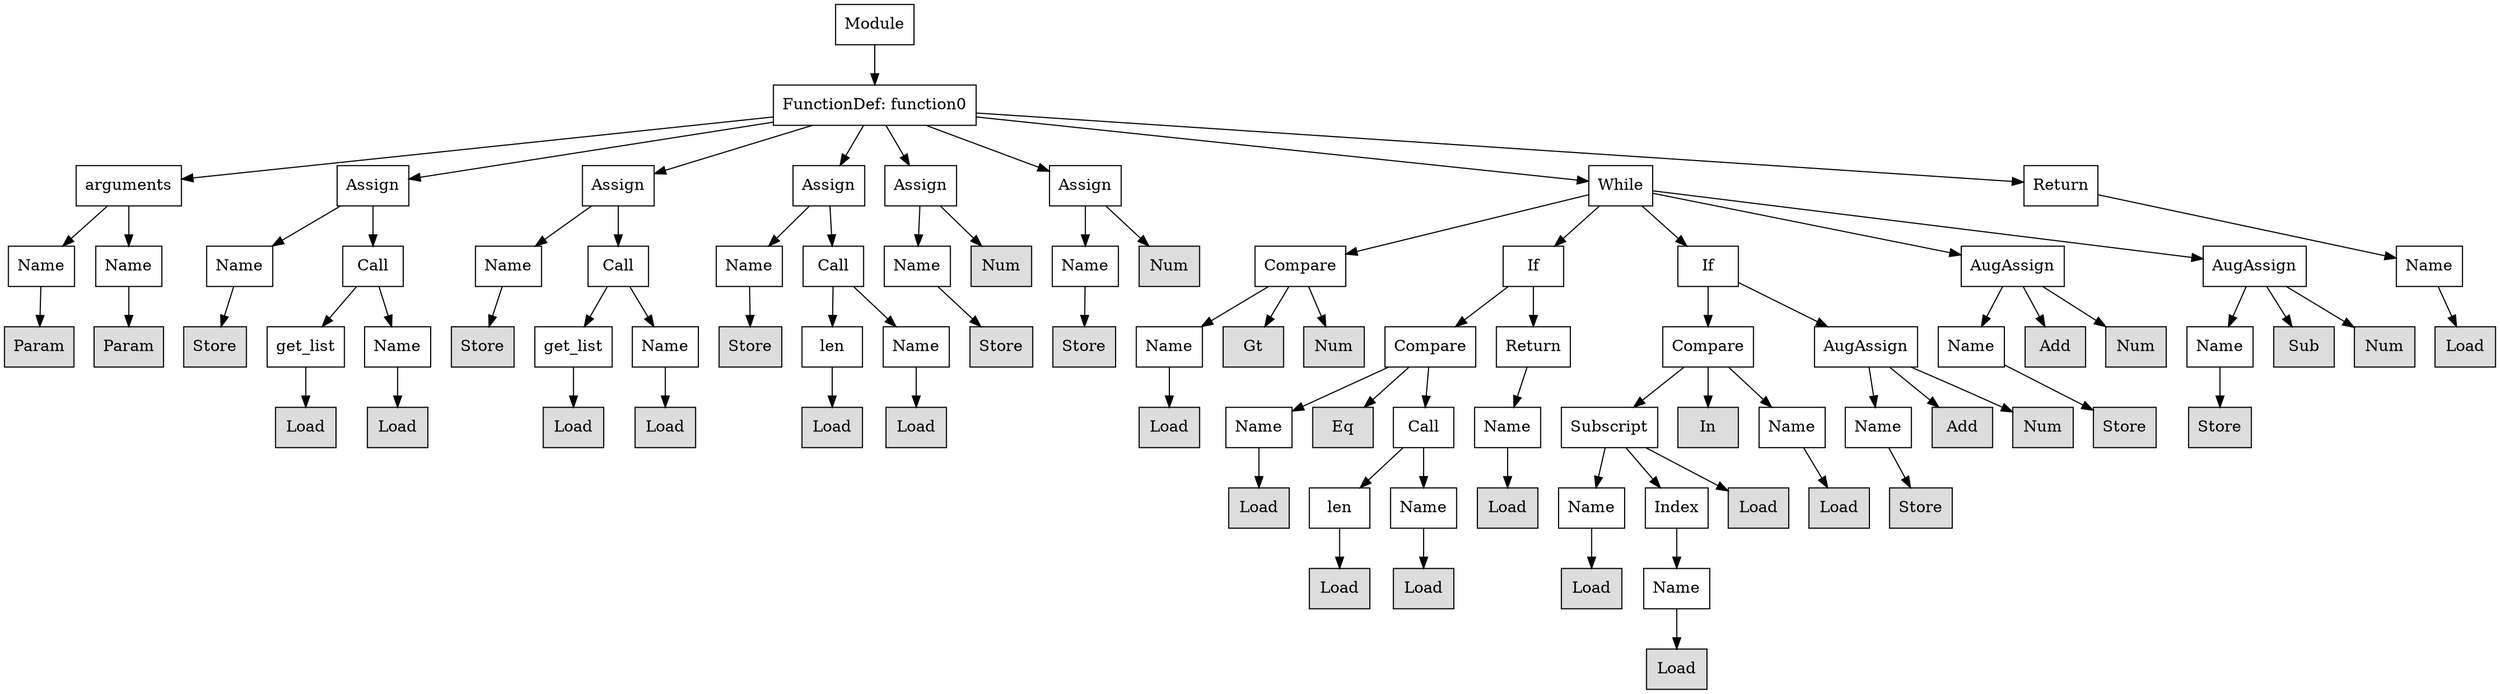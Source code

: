 digraph G {
n0 [shape=rect, label="Module"];
n1 [shape=rect, label="FunctionDef: function0"];
n2 [shape=rect, label="arguments"];
n3 [shape=rect, label="Assign"];
n4 [shape=rect, label="Assign"];
n5 [shape=rect, label="Assign"];
n6 [shape=rect, label="Assign"];
n7 [shape=rect, label="Assign"];
n8 [shape=rect, label="While"];
n9 [shape=rect, label="Return"];
n10 [shape=rect, label="Name"];
n11 [shape=rect, label="Name"];
n12 [shape=rect, label="Name"];
n13 [shape=rect, label="Call"];
n14 [shape=rect, label="Name"];
n15 [shape=rect, label="Call"];
n16 [shape=rect, label="Name"];
n17 [shape=rect, label="Call"];
n18 [shape=rect, label="Name"];
n19 [shape=rect, label="Num" style="filled" fillcolor="#dddddd"];
n20 [shape=rect, label="Name"];
n21 [shape=rect, label="Num" style="filled" fillcolor="#dddddd"];
n22 [shape=rect, label="Compare"];
n23 [shape=rect, label="If"];
n24 [shape=rect, label="If"];
n25 [shape=rect, label="AugAssign"];
n26 [shape=rect, label="AugAssign"];
n27 [shape=rect, label="Name"];
n28 [shape=rect, label="Param" style="filled" fillcolor="#dddddd"];
n29 [shape=rect, label="Param" style="filled" fillcolor="#dddddd"];
n30 [shape=rect, label="Store" style="filled" fillcolor="#dddddd"];
n31 [shape=rect, label="get_list"];
n32 [shape=rect, label="Name"];
n33 [shape=rect, label="Store" style="filled" fillcolor="#dddddd"];
n34 [shape=rect, label="get_list"];
n35 [shape=rect, label="Name"];
n36 [shape=rect, label="Store" style="filled" fillcolor="#dddddd"];
n37 [shape=rect, label="len"];
n38 [shape=rect, label="Name"];
n39 [shape=rect, label="Store" style="filled" fillcolor="#dddddd"];
n40 [shape=rect, label="Store" style="filled" fillcolor="#dddddd"];
n41 [shape=rect, label="Name"];
n42 [shape=rect, label="Gt" style="filled" fillcolor="#dddddd"];
n43 [shape=rect, label="Num" style="filled" fillcolor="#dddddd"];
n44 [shape=rect, label="Compare"];
n45 [shape=rect, label="Return"];
n46 [shape=rect, label="Compare"];
n47 [shape=rect, label="AugAssign"];
n48 [shape=rect, label="Name"];
n49 [shape=rect, label="Add" style="filled" fillcolor="#dddddd"];
n50 [shape=rect, label="Num" style="filled" fillcolor="#dddddd"];
n51 [shape=rect, label="Name"];
n52 [shape=rect, label="Sub" style="filled" fillcolor="#dddddd"];
n53 [shape=rect, label="Num" style="filled" fillcolor="#dddddd"];
n54 [shape=rect, label="Load" style="filled" fillcolor="#dddddd"];
n55 [shape=rect, label="Load" style="filled" fillcolor="#dddddd"];
n56 [shape=rect, label="Load" style="filled" fillcolor="#dddddd"];
n57 [shape=rect, label="Load" style="filled" fillcolor="#dddddd"];
n58 [shape=rect, label="Load" style="filled" fillcolor="#dddddd"];
n59 [shape=rect, label="Load" style="filled" fillcolor="#dddddd"];
n60 [shape=rect, label="Load" style="filled" fillcolor="#dddddd"];
n61 [shape=rect, label="Load" style="filled" fillcolor="#dddddd"];
n62 [shape=rect, label="Name"];
n63 [shape=rect, label="Eq" style="filled" fillcolor="#dddddd"];
n64 [shape=rect, label="Call"];
n65 [shape=rect, label="Name"];
n66 [shape=rect, label="Subscript"];
n67 [shape=rect, label="In" style="filled" fillcolor="#dddddd"];
n68 [shape=rect, label="Name"];
n69 [shape=rect, label="Name"];
n70 [shape=rect, label="Add" style="filled" fillcolor="#dddddd"];
n71 [shape=rect, label="Num" style="filled" fillcolor="#dddddd"];
n72 [shape=rect, label="Store" style="filled" fillcolor="#dddddd"];
n73 [shape=rect, label="Store" style="filled" fillcolor="#dddddd"];
n74 [shape=rect, label="Load" style="filled" fillcolor="#dddddd"];
n75 [shape=rect, label="len"];
n76 [shape=rect, label="Name"];
n77 [shape=rect, label="Load" style="filled" fillcolor="#dddddd"];
n78 [shape=rect, label="Name"];
n79 [shape=rect, label="Index"];
n80 [shape=rect, label="Load" style="filled" fillcolor="#dddddd"];
n81 [shape=rect, label="Load" style="filled" fillcolor="#dddddd"];
n82 [shape=rect, label="Store" style="filled" fillcolor="#dddddd"];
n83 [shape=rect, label="Load" style="filled" fillcolor="#dddddd"];
n84 [shape=rect, label="Load" style="filled" fillcolor="#dddddd"];
n85 [shape=rect, label="Load" style="filled" fillcolor="#dddddd"];
n86 [shape=rect, label="Name"];
n87 [shape=rect, label="Load" style="filled" fillcolor="#dddddd"];
n0 -> n1;
n1 -> n2;
n1 -> n3;
n1 -> n4;
n1 -> n5;
n1 -> n6;
n1 -> n7;
n1 -> n8;
n1 -> n9;
n2 -> n10;
n2 -> n11;
n3 -> n12;
n3 -> n13;
n4 -> n14;
n4 -> n15;
n5 -> n16;
n5 -> n17;
n6 -> n18;
n6 -> n19;
n7 -> n20;
n7 -> n21;
n8 -> n22;
n8 -> n23;
n8 -> n24;
n8 -> n25;
n8 -> n26;
n9 -> n27;
n10 -> n28;
n11 -> n29;
n12 -> n30;
n13 -> n31;
n13 -> n32;
n14 -> n33;
n15 -> n34;
n15 -> n35;
n16 -> n36;
n17 -> n37;
n17 -> n38;
n18 -> n39;
n20 -> n40;
n22 -> n41;
n22 -> n42;
n22 -> n43;
n23 -> n44;
n23 -> n45;
n24 -> n46;
n24 -> n47;
n25 -> n48;
n25 -> n49;
n25 -> n50;
n26 -> n51;
n26 -> n52;
n26 -> n53;
n27 -> n54;
n31 -> n55;
n32 -> n56;
n34 -> n57;
n35 -> n58;
n37 -> n59;
n38 -> n60;
n41 -> n61;
n44 -> n62;
n44 -> n63;
n44 -> n64;
n45 -> n65;
n46 -> n66;
n46 -> n67;
n46 -> n68;
n47 -> n69;
n47 -> n70;
n47 -> n71;
n48 -> n72;
n51 -> n73;
n62 -> n74;
n64 -> n75;
n64 -> n76;
n65 -> n77;
n66 -> n78;
n66 -> n79;
n66 -> n80;
n68 -> n81;
n69 -> n82;
n75 -> n83;
n76 -> n84;
n78 -> n85;
n79 -> n86;
n86 -> n87;
}
